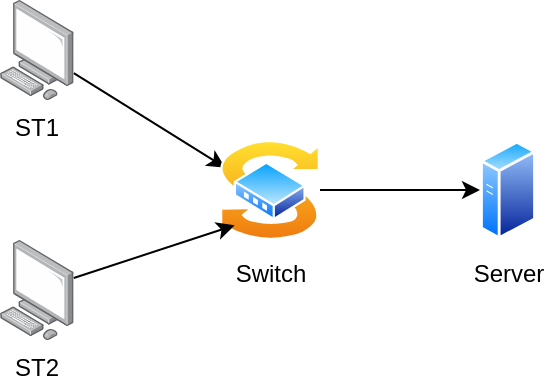 <mxfile>
    <diagram id="dWa-N0HkuiiFkD33r78h" name="Page-1">
        <mxGraphModel dx="490" dy="342" grid="1" gridSize="10" guides="1" tooltips="1" connect="1" arrows="1" fold="1" page="1" pageScale="1" pageWidth="850" pageHeight="1100" background="#ffffff" math="0" shadow="0">
            <root>
                <mxCell id="0"/>
                <mxCell id="1" parent="0"/>
                <mxCell id="2" value="&lt;span style=&quot;&quot;&gt;Server&lt;/span&gt;" style="aspect=fixed;perimeter=ellipsePerimeter;html=1;align=center;shadow=0;dashed=0;spacingTop=3;image;image=img/lib/active_directory/generic_server.svg;fontColor=#000000;labelBackgroundColor=none;" vertex="1" parent="1">
                    <mxGeometry x="480" y="330" width="28.0" height="50" as="geometry"/>
                </mxCell>
                <mxCell id="7" style="edgeStyle=none;html=1;entryX=0;entryY=0.25;entryDx=0;entryDy=0;strokeColor=#000000;fontColor=#000000;labelBackgroundColor=none;" edge="1" parent="1" source="3" target="5">
                    <mxGeometry relative="1" as="geometry"/>
                </mxCell>
                <mxCell id="3" value="ST1" style="points=[];aspect=fixed;html=1;align=center;shadow=0;dashed=0;image;image=img/lib/allied_telesis/computer_and_terminals/Personal_Computer.svg;fontColor=#000000;labelBackgroundColor=none;" vertex="1" parent="1">
                    <mxGeometry x="240" y="260" width="36.89" height="50" as="geometry"/>
                </mxCell>
                <mxCell id="4" value="ST2" style="points=[];aspect=fixed;html=1;align=center;shadow=0;dashed=0;image;image=img/lib/allied_telesis/computer_and_terminals/Personal_Computer.svg;fontColor=#000000;labelBackgroundColor=none;" vertex="1" parent="1">
                    <mxGeometry x="240" y="380" width="36.89" height="50" as="geometry"/>
                </mxCell>
                <mxCell id="9" value="" style="edgeStyle=none;html=1;strokeColor=#000000;fontColor=#000000;labelBackgroundColor=none;" edge="1" parent="1" source="5" target="2">
                    <mxGeometry relative="1" as="geometry"/>
                </mxCell>
                <mxCell id="5" value="Switch" style="aspect=fixed;perimeter=ellipsePerimeter;html=1;align=center;shadow=0;dashed=0;spacingTop=3;image;image=img/lib/active_directory/switch.svg;fontColor=#000000;labelBackgroundColor=none;" vertex="1" parent="1">
                    <mxGeometry x="350" y="330" width="50" height="50" as="geometry"/>
                </mxCell>
                <mxCell id="8" style="edgeStyle=none;html=1;entryX=0;entryY=1;entryDx=0;entryDy=0;strokeColor=#000000;fontColor=#000000;labelBackgroundColor=none;" edge="1" parent="1" source="4" target="5">
                    <mxGeometry relative="1" as="geometry"/>
                </mxCell>
            </root>
        </mxGraphModel>
    </diagram>
</mxfile>